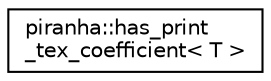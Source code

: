 digraph "Graphical Class Hierarchy"
{
  edge [fontname="Helvetica",fontsize="10",labelfontname="Helvetica",labelfontsize="10"];
  node [fontname="Helvetica",fontsize="10",shape=record];
  rankdir="LR";
  Node0 [label="piranha::has_print\l_tex_coefficient\< T \>",height=0.2,width=0.4,color="black", fillcolor="white", style="filled",URL="$classpiranha_1_1has__print__tex__coefficient.html",tooltip="Type trait for classes implementing piranha::print_tex_coefficient. "];
}
